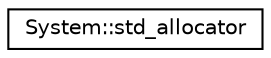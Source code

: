 digraph G
{
  edge [fontname="Helvetica",fontsize="10",labelfontname="Helvetica",labelfontsize="10"];
  node [fontname="Helvetica",fontsize="10",shape=record];
  rankdir="LR";
  Node1 [label="System::std_allocator",height=0.2,width=0.4,color="black", fillcolor="white", style="filled",URL="$class_system_1_1std__allocator.html"];
}
